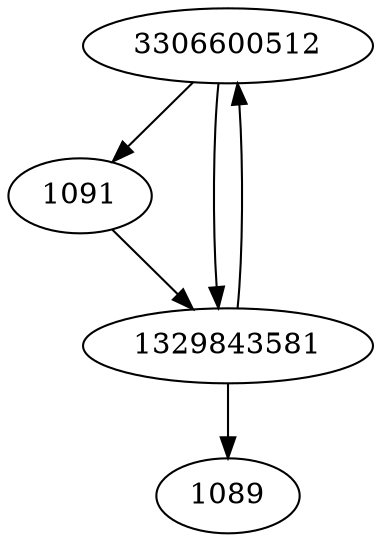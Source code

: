 strict digraph  {
3306600512;
1089;
1091;
1329843581;
3306600512 -> 1329843581;
3306600512 -> 1091;
1091 -> 1329843581;
1329843581 -> 3306600512;
1329843581 -> 1089;
}
